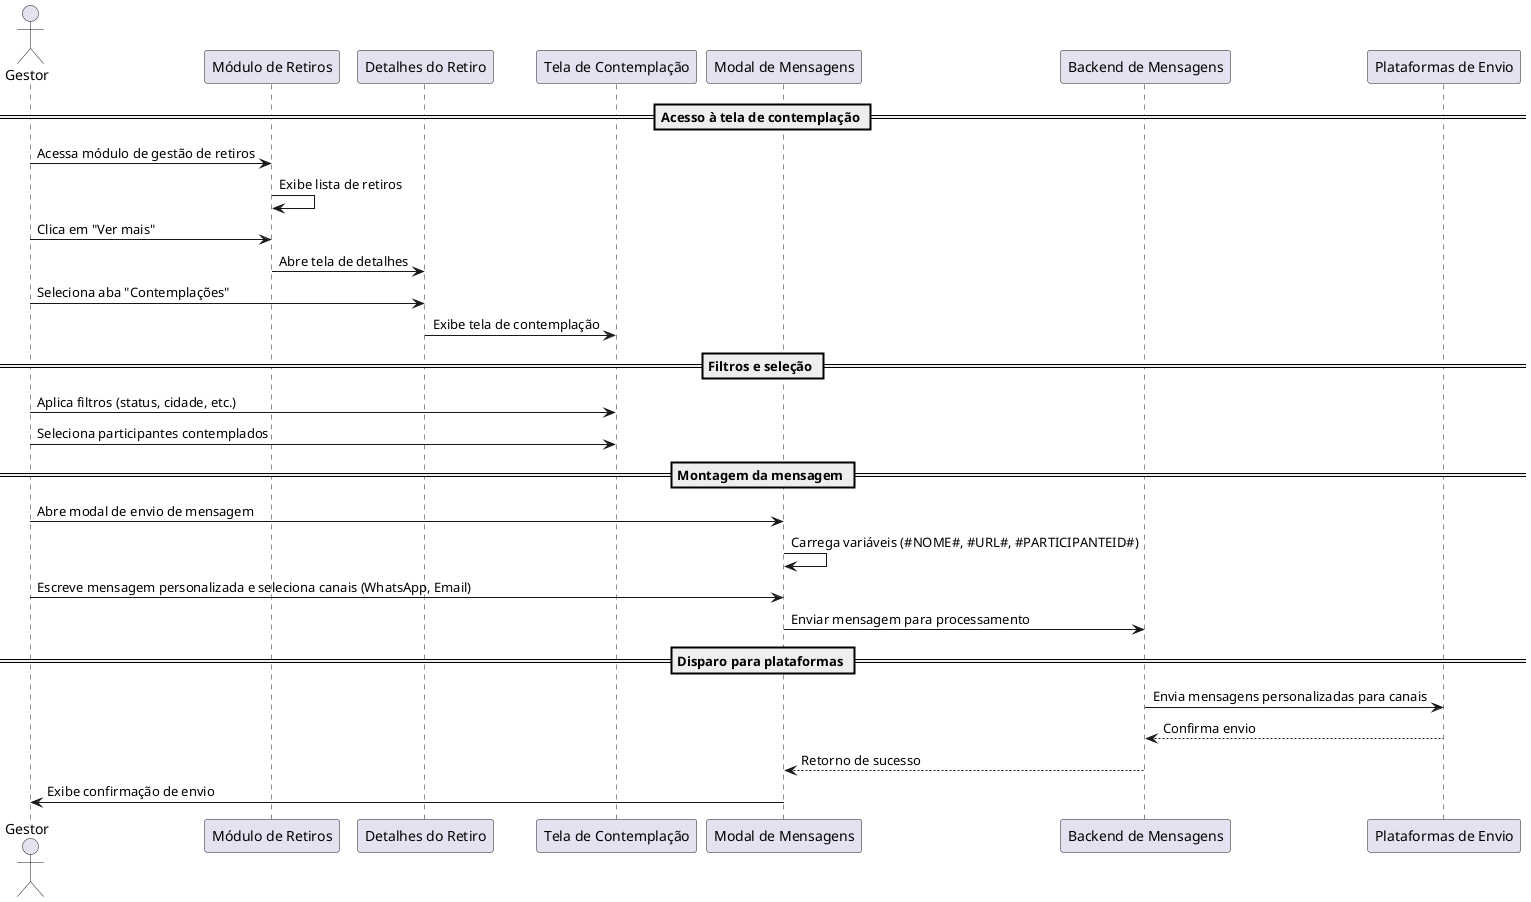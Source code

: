 @startuml name "Envio de Mensagem de Contemplação"
actor Gestor
participant "Módulo de Retiros" as ModuloRetiros
participant "Detalhes do Retiro" as Detalhes
participant "Tela de Contemplação" as Contemplacao
participant "Modal de Mensagens" as Modal
participant "Backend de Mensagens" as BackendMsg
participant "Plataformas de Envio" as Plataformas

== Acesso à tela de contemplação ==
Gestor -> ModuloRetiros : Acessa módulo de gestão de retiros
ModuloRetiros -> ModuloRetiros : Exibe lista de retiros
Gestor -> ModuloRetiros : Clica em "Ver mais"
ModuloRetiros -> Detalhes : Abre tela de detalhes
Gestor -> Detalhes : Seleciona aba "Contemplações"
Detalhes -> Contemplacao : Exibe tela de contemplação

== Filtros e seleção ==
Gestor -> Contemplacao : Aplica filtros (status, cidade, etc.)
Gestor -> Contemplacao : Seleciona participantes contemplados

== Montagem da mensagem ==
Gestor -> Modal : Abre modal de envio de mensagem
Modal -> Modal : Carrega variáveis (#NOME#, #URL#, #PARTICIPANTEID#)
Gestor -> Modal : Escreve mensagem personalizada e seleciona canais (WhatsApp, Email)
Modal -> BackendMsg : Enviar mensagem para processamento

== Disparo para plataformas ==
BackendMsg -> Plataformas : Envia mensagens personalizadas para canais
Plataformas --> BackendMsg : Confirma envio
BackendMsg --> Modal : Retorno de sucesso

Modal -> Gestor : Exibe confirmação de envio
@enduml
